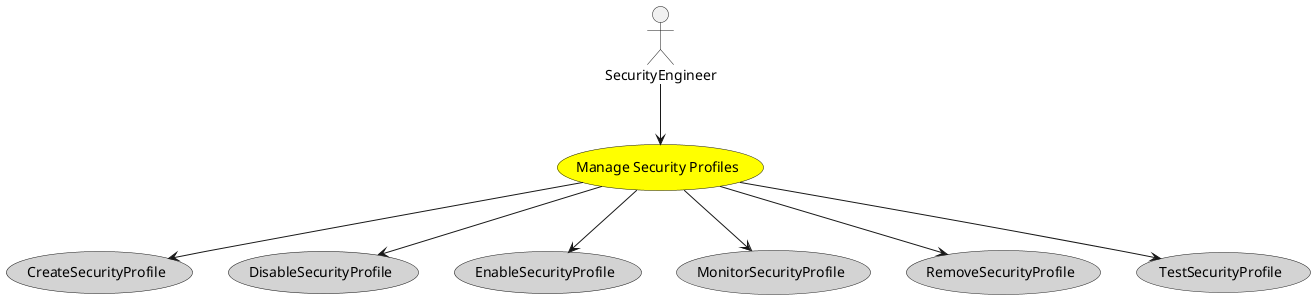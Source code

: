 @startuml


usecase "Manage Security Profiles" as ManageSecurityProfiles #yellow

Actor "SecurityEngineer" as SecurityEngineer

SecurityEngineer --> ManageSecurityProfiles



usecase "CreateSecurityProfile" as CreateSecurityProfile #lightgrey

ManageSecurityProfiles --> CreateSecurityProfile

usecase "DisableSecurityProfile" as DisableSecurityProfile #lightgrey

ManageSecurityProfiles --> DisableSecurityProfile

usecase "EnableSecurityProfile" as EnableSecurityProfile #lightgrey

ManageSecurityProfiles --> EnableSecurityProfile

usecase "MonitorSecurityProfile" as MonitorSecurityProfile #lightgrey

ManageSecurityProfiles --> MonitorSecurityProfile

usecase "RemoveSecurityProfile" as RemoveSecurityProfile #lightgrey

ManageSecurityProfiles --> RemoveSecurityProfile

usecase "TestSecurityProfile" as TestSecurityProfile #lightgrey

ManageSecurityProfiles --> TestSecurityProfile









@enduml
